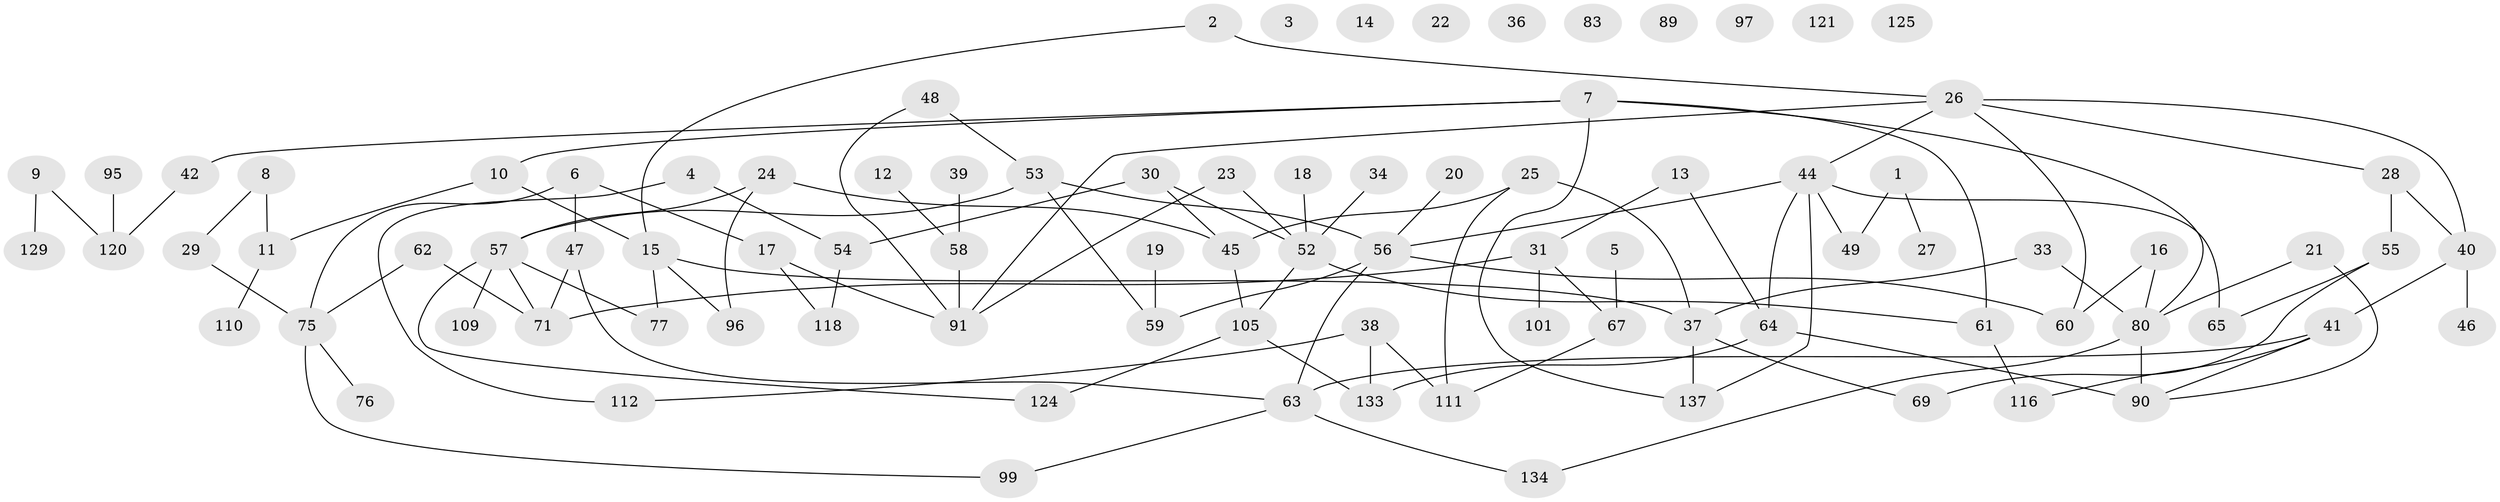// Generated by graph-tools (version 1.1) at 2025/23/03/03/25 07:23:25]
// undirected, 91 vertices, 115 edges
graph export_dot {
graph [start="1"]
  node [color=gray90,style=filled];
  1;
  2;
  3;
  4 [super="+103"];
  5;
  6 [super="+84"];
  7;
  8;
  9 [super="+43"];
  10 [super="+79"];
  11 [super="+106"];
  12 [super="+100"];
  13;
  14;
  15 [super="+135"];
  16 [super="+113"];
  17 [super="+35"];
  18 [super="+117"];
  19 [super="+50"];
  20 [super="+66"];
  21 [super="+108"];
  22;
  23 [super="+70"];
  24;
  25 [super="+32"];
  26 [super="+132"];
  27;
  28 [super="+104"];
  29 [super="+119"];
  30 [super="+88"];
  31 [super="+78"];
  33;
  34;
  36;
  37 [super="+73"];
  38 [super="+51"];
  39 [super="+86"];
  40 [super="+68"];
  41 [super="+82"];
  42 [super="+87"];
  44 [super="+93"];
  45 [super="+72"];
  46;
  47;
  48;
  49;
  52 [super="+126"];
  53 [super="+102"];
  54 [super="+107"];
  55 [super="+128"];
  56 [super="+127"];
  57 [super="+136"];
  58;
  59;
  60 [super="+74"];
  61;
  62;
  63 [super="+138"];
  64 [super="+92"];
  65;
  67;
  69;
  71 [super="+81"];
  75 [super="+94"];
  76;
  77 [super="+98"];
  80 [super="+85"];
  83;
  89;
  90 [super="+123"];
  91 [super="+122"];
  95;
  96 [super="+114"];
  97;
  99;
  101;
  105 [super="+131"];
  109;
  110;
  111;
  112 [super="+115"];
  116 [super="+130"];
  118;
  120;
  121;
  124;
  125;
  129;
  133;
  134;
  137;
  1 -- 27;
  1 -- 49;
  2 -- 26;
  2 -- 15;
  4 -- 54;
  4 -- 112;
  5 -- 67;
  6 -- 47;
  6 -- 17;
  6 -- 75;
  7 -- 10;
  7 -- 42;
  7 -- 61;
  7 -- 137;
  7 -- 80;
  8 -- 11;
  8 -- 29;
  9 -- 129;
  9 -- 120;
  10 -- 11;
  10 -- 15;
  11 -- 110;
  12 -- 58;
  13 -- 64;
  13 -- 31;
  15 -- 37;
  15 -- 77;
  15 -- 96;
  16 -- 60;
  16 -- 80;
  17 -- 91;
  17 -- 118;
  18 -- 52;
  19 -- 59;
  20 -- 56;
  21 -- 90;
  21 -- 80;
  23 -- 52;
  23 -- 91;
  24 -- 57;
  24 -- 96;
  24 -- 45;
  25 -- 111;
  25 -- 45;
  25 -- 37;
  26 -- 60;
  26 -- 40;
  26 -- 44;
  26 -- 28;
  26 -- 91;
  28 -- 40;
  28 -- 55;
  29 -- 75;
  30 -- 45;
  30 -- 52;
  30 -- 54;
  31 -- 67;
  31 -- 101;
  31 -- 71;
  33 -- 37;
  33 -- 80;
  34 -- 52;
  37 -- 69;
  37 -- 137;
  38 -- 133;
  38 -- 111;
  38 -- 112;
  39 -- 58;
  40 -- 46;
  40 -- 41;
  41 -- 63;
  41 -- 90;
  41 -- 116;
  42 -- 120;
  44 -- 49;
  44 -- 65;
  44 -- 56;
  44 -- 137;
  44 -- 64;
  45 -- 105;
  47 -- 71;
  47 -- 63;
  48 -- 91;
  48 -- 53;
  52 -- 61;
  52 -- 105;
  53 -- 57;
  53 -- 59;
  53 -- 56;
  54 -- 118;
  55 -- 65;
  55 -- 69;
  56 -- 59;
  56 -- 60;
  56 -- 63;
  57 -- 109;
  57 -- 71;
  57 -- 124;
  57 -- 77;
  58 -- 91;
  61 -- 116;
  62 -- 71;
  62 -- 75;
  63 -- 134;
  63 -- 99;
  64 -- 133;
  64 -- 90;
  67 -- 111;
  75 -- 76;
  75 -- 99;
  80 -- 134;
  80 -- 90 [weight=2];
  95 -- 120;
  105 -- 133;
  105 -- 124;
}

